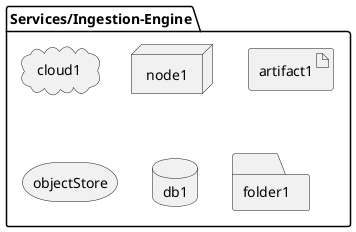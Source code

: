 @startuml

package  "Services/Ingestion-Engine" {
  cloud cloud1
  node node1
  artifact artifact1
  storage objectStore
  database db1
  folder folder1
}

@enduml
